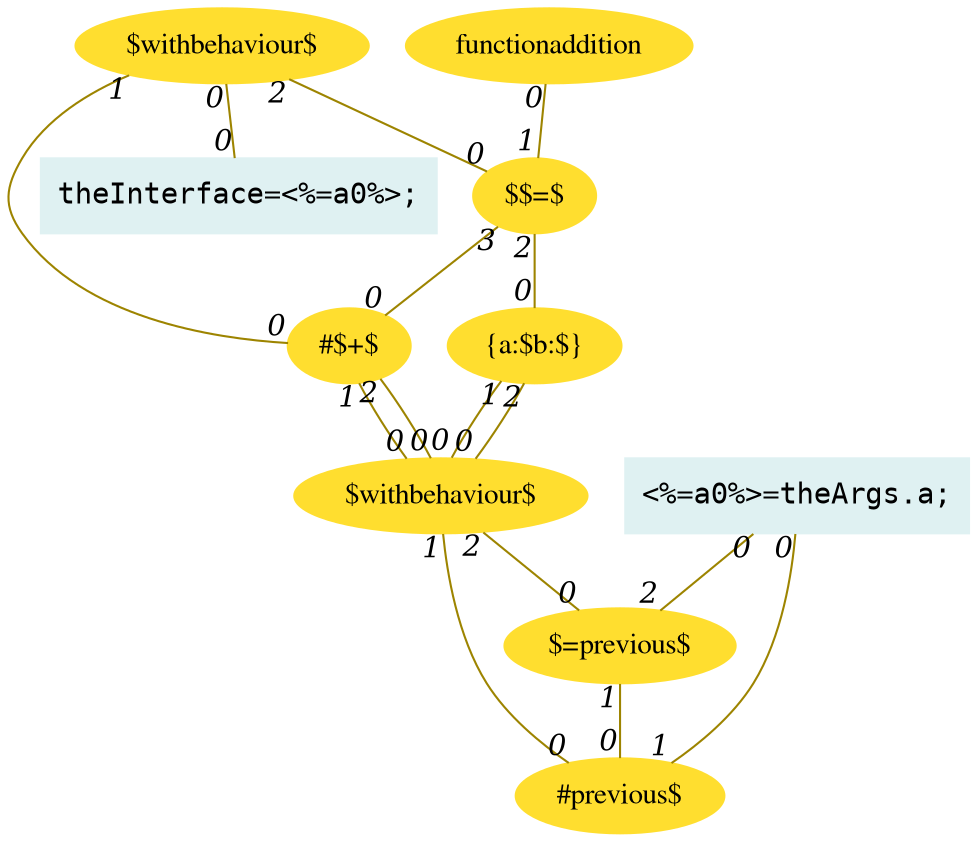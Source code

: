 digraph g{node_2797 [shape="ellipse", style="filled", color="#ffde2f", fontname="Times", label="#previous$" ]
node_2798 [shape="ellipse", style="filled", color="#ffde2f", fontname="Times", label="$=previous$" ]
node_2799 [shape="ellipse", style="filled", color="#ffde2f", fontname="Times", label="$withbehaviour$" ]
node_2816 [shape="ellipse", style="filled", color="#ffde2f", fontname="Times", label="#$+$" ]
node_2818 [shape="ellipse", style="filled", color="#ffde2f", fontname="Times", label="{a:$b:$}" ]
node_2819 [shape="ellipse", style="filled", color="#ffde2f", fontname="Times", label="$$=$" ]
node_2820 [shape="ellipse", style="filled", color="#ffde2f", fontname="Times", label="$withbehaviour$" ]
node_2844 [shape="box", style="filled", color="#dff1f2", fontname="Courier", label="<%=a0%>=theArgs.a;
" ]
node_2846 [shape="box", style="filled", color="#dff1f2", fontname="Courier", label="theInterface=<%=a0%>;
" ]
node_2851 [shape="ellipse", style="filled", color="#ffde2f", fontname="Times", label="functionaddition" ]
node_2798 -> node_2797 [dir=none, arrowHead=none, fontname="Times-Italic", arrowsize=1, color="#9d8400", label="",  headlabel="0", taillabel="1" ]
node_2799 -> node_2797 [dir=none, arrowHead=none, fontname="Times-Italic", arrowsize=1, color="#9d8400", label="",  headlabel="0", taillabel="1" ]
node_2799 -> node_2798 [dir=none, arrowHead=none, fontname="Times-Italic", arrowsize=1, color="#9d8400", label="",  headlabel="0", taillabel="2" ]
node_2819 -> node_2816 [dir=none, arrowHead=none, fontname="Times-Italic", arrowsize=1, color="#9d8400", label="",  headlabel="0", taillabel="3" ]
node_2819 -> node_2818 [dir=none, arrowHead=none, fontname="Times-Italic", arrowsize=1, color="#9d8400", label="",  headlabel="0", taillabel="2" ]
node_2820 -> node_2816 [dir=none, arrowHead=none, fontname="Times-Italic", arrowsize=1, color="#9d8400", label="",  headlabel="0", taillabel="1" ]
node_2820 -> node_2819 [dir=none, arrowHead=none, fontname="Times-Italic", arrowsize=1, color="#9d8400", label="",  headlabel="0", taillabel="2" ]
node_2816 -> node_2799 [dir=none, arrowHead=none, fontname="Times-Italic", arrowsize=1, color="#9d8400", label="",  headlabel="0", taillabel="1" ]
node_2818 -> node_2799 [dir=none, arrowHead=none, fontname="Times-Italic", arrowsize=1, color="#9d8400", label="",  headlabel="0", taillabel="1" ]
node_2816 -> node_2799 [dir=none, arrowHead=none, fontname="Times-Italic", arrowsize=1, color="#9d8400", label="",  headlabel="0", taillabel="2" ]
node_2818 -> node_2799 [dir=none, arrowHead=none, fontname="Times-Italic", arrowsize=1, color="#9d8400", label="",  headlabel="0", taillabel="2" ]
node_2844 -> node_2797 [dir=none, arrowHead=none, fontname="Times-Italic", arrowsize=1, color="#9d8400", label="",  headlabel="1", taillabel="0" ]
node_2844 -> node_2798 [dir=none, arrowHead=none, fontname="Times-Italic", arrowsize=1, color="#9d8400", label="",  headlabel="2", taillabel="0" ]
node_2820 -> node_2846 [dir=none, arrowHead=none, fontname="Times-Italic", arrowsize=1, color="#9d8400", label="",  headlabel="0", taillabel="0" ]
node_2851 -> node_2819 [dir=none, arrowHead=none, fontname="Times-Italic", arrowsize=1, color="#9d8400", label="",  headlabel="1", taillabel="0" ]
}